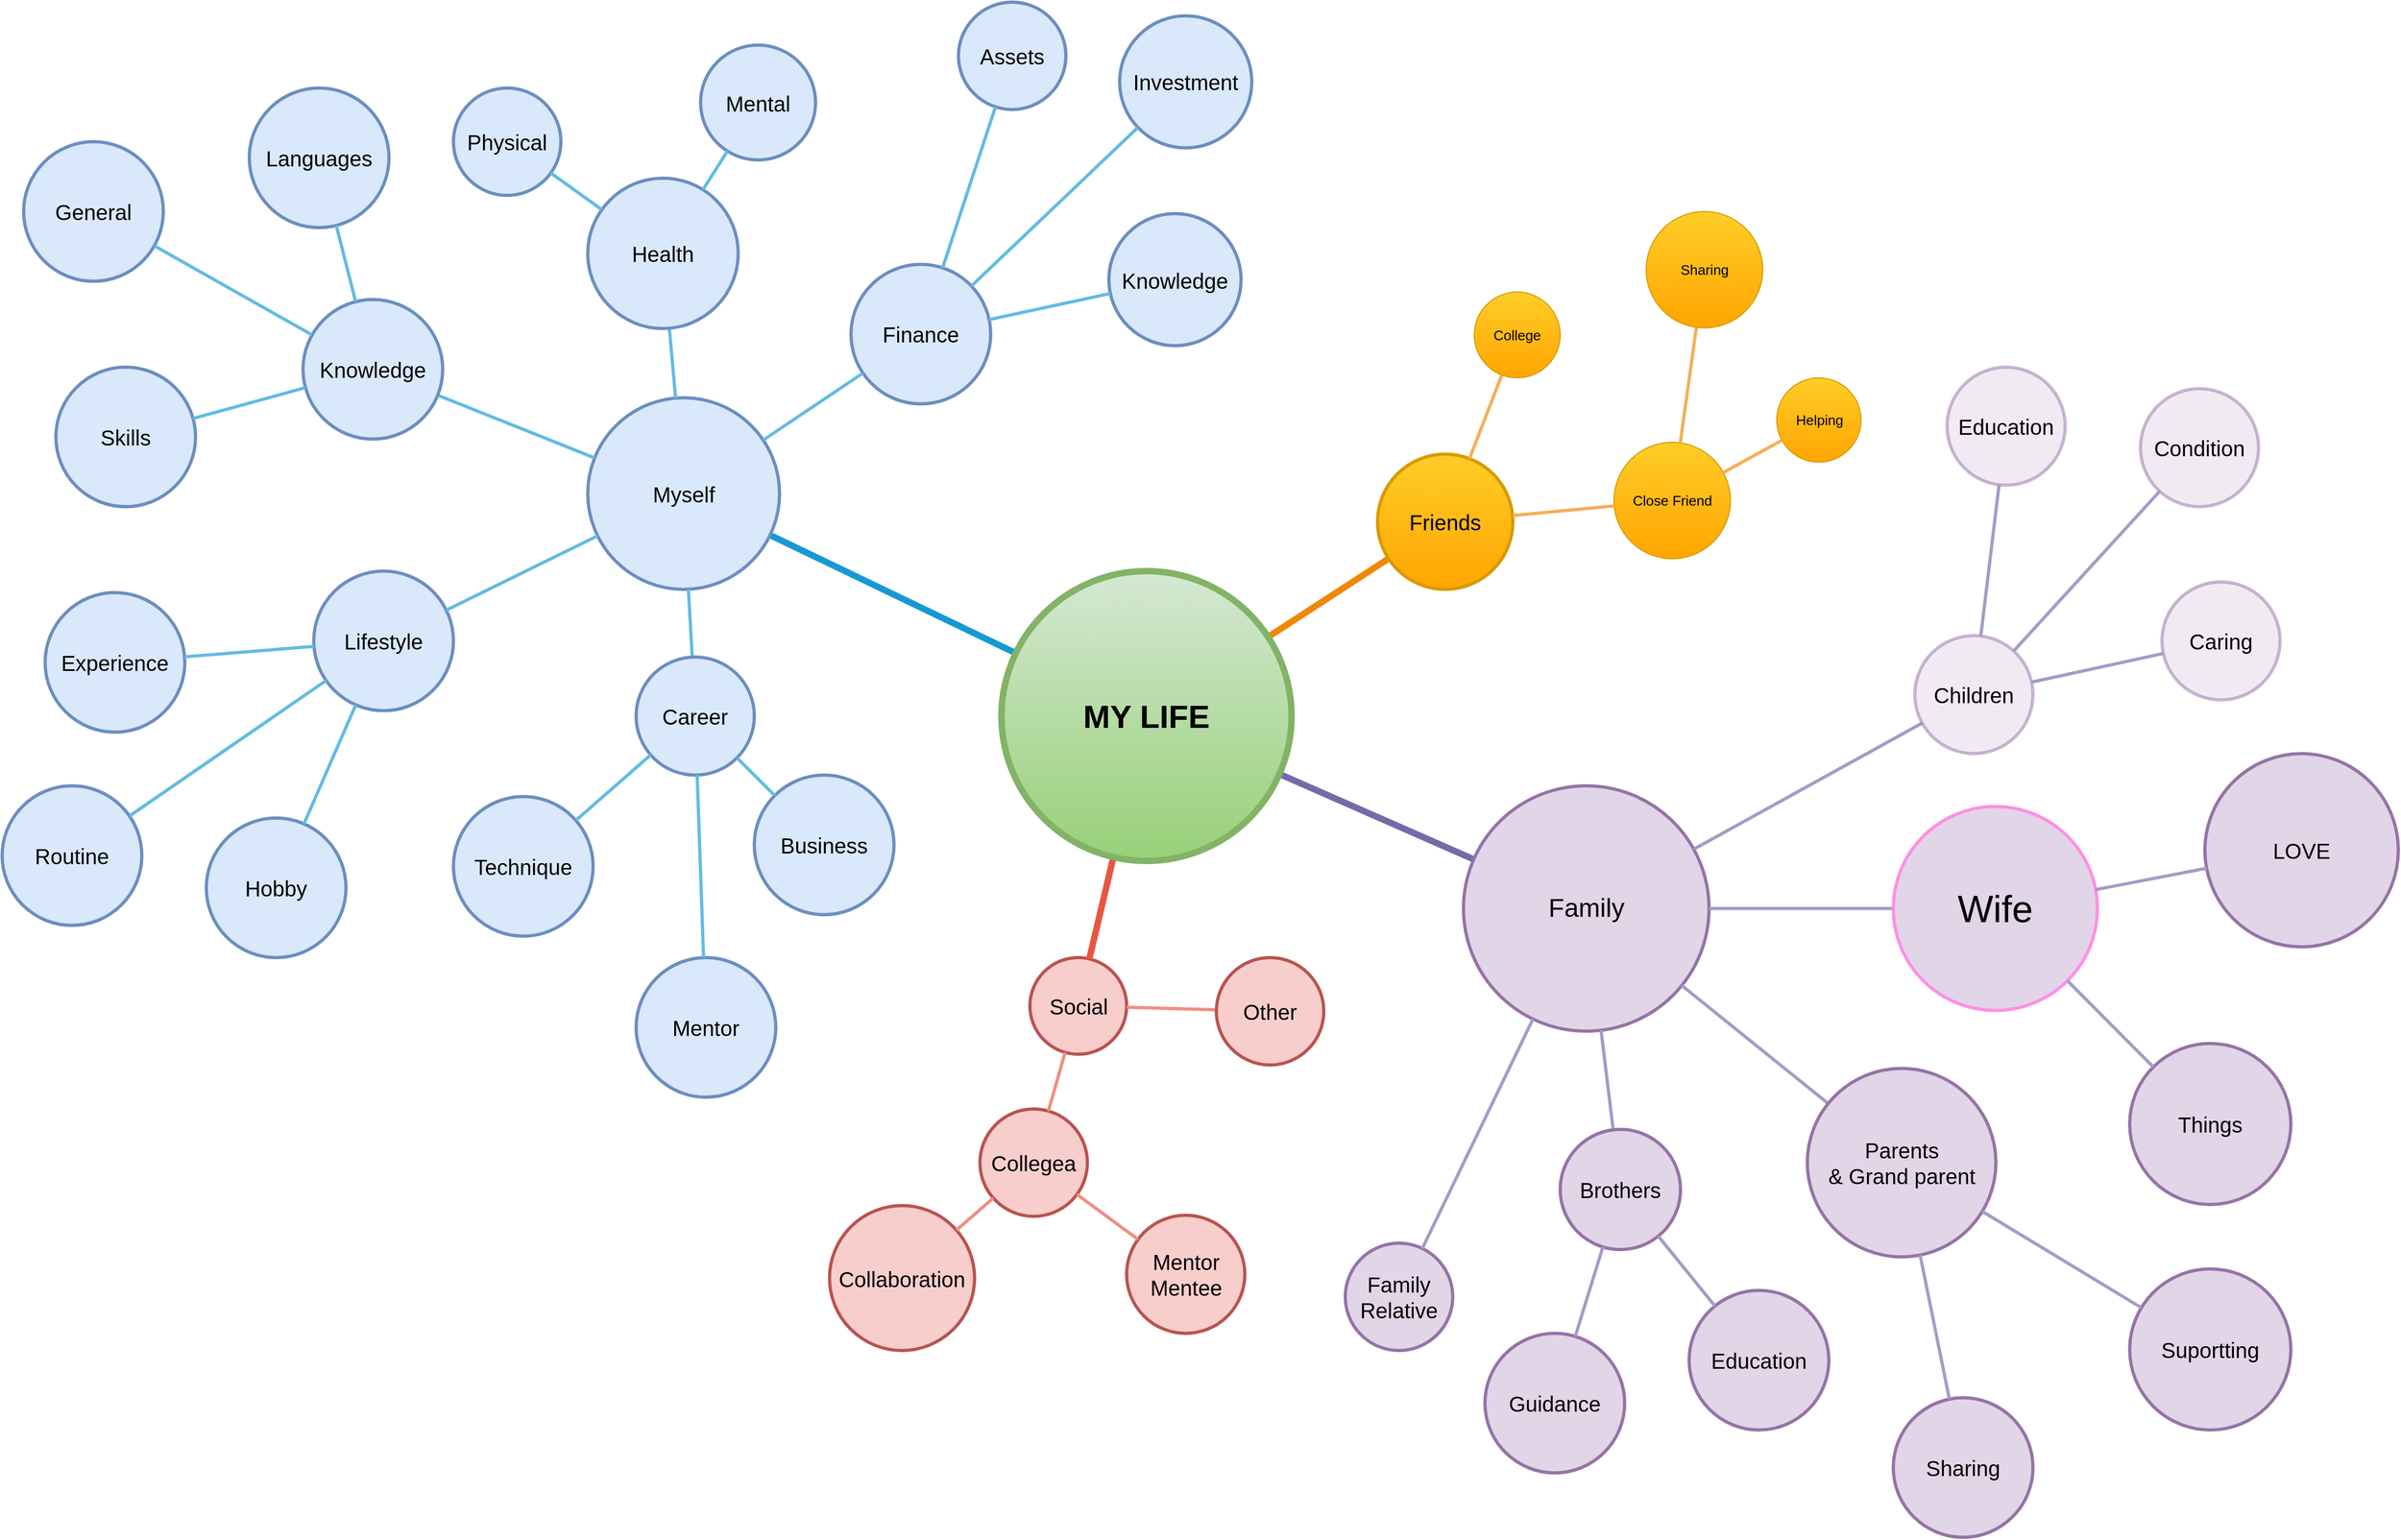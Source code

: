 <mxfile version="20.8.8" type="github">
  <diagram id="6a731a19-8d31-9384-78a2-239565b7b9f0" name="Page-1">
    <mxGraphModel dx="3585" dy="2088" grid="1" gridSize="10" guides="1" tooltips="1" connect="1" arrows="1" fold="1" page="1" pageScale="1" pageWidth="1169" pageHeight="827" background="none" math="0" shadow="0">
      <root>
        <mxCell id="0" />
        <mxCell id="1" parent="0" />
        <mxCell id="1356" value="Social" style="ellipse;whiteSpace=wrap;html=1;shadow=0;fontFamily=Helvetica;fontSize=20;align=center;strokeWidth=3;fillColor=#f8cecc;strokeColor=#b85450;" parent="1" vertex="1">
          <mxGeometry x="1016.5" y="1000" width="90" height="90" as="geometry" />
        </mxCell>
        <mxCell id="1359" style="endArrow=none;strokeWidth=6;strokeColor=#1699D3;html=1;" parent="1" source="1515" target="1350" edge="1">
          <mxGeometry relative="1" as="geometry" />
        </mxCell>
        <mxCell id="1360" style="endArrow=none;strokeWidth=6;strokeColor=#f08705;html=1;" parent="1" source="1515" target="1351" edge="1">
          <mxGeometry relative="1" as="geometry" />
        </mxCell>
        <mxCell id="1364" style="endArrow=none;strokeWidth=6;strokeColor=#736ca8;html=1;" parent="1" source="1515" target="1354" edge="1">
          <mxGeometry relative="1" as="geometry" />
        </mxCell>
        <mxCell id="1366" value="" style="edgeStyle=none;endArrow=none;strokeWidth=6;strokeColor=#E85642;html=1;" parent="1" source="1515" target="1356" edge="1">
          <mxGeometry x="191" y="156.5" width="100" height="100" as="geometry">
            <mxPoint x="191" y="256.5" as="sourcePoint" />
            <mxPoint x="291" y="156.5" as="targetPoint" />
          </mxGeometry>
        </mxCell>
        <mxCell id="1515" value="MY LIFE" style="ellipse;whiteSpace=wrap;html=1;shadow=0;fontFamily=Helvetica;fontSize=30;align=center;strokeColor=#82b366;strokeWidth=6;fillColor=#d5e8d4;fontStyle=1;gradientColor=#97d077;" parent="1" vertex="1">
          <mxGeometry x="990" y="640" width="270" height="270" as="geometry" />
        </mxCell>
        <mxCell id="Iyp6kSTwX4kM6C4HjEuj-1564" value="" style="edgeStyle=none;endArrow=none;strokeWidth=3;strokeColor=#F08E81;html=1;" parent="1" source="1356" target="Iyp6kSTwX4kM6C4HjEuj-1563" edge="1">
          <mxGeometry x="358.85" y="-75" width="100" height="100" as="geometry">
            <mxPoint x="856.223" y="1050.521" as="sourcePoint" />
            <mxPoint x="817.002" y="1126.413" as="targetPoint" />
          </mxGeometry>
        </mxCell>
        <mxCell id="Iyp6kSTwX4kM6C4HjEuj-1563" value="Other" style="ellipse;whiteSpace=wrap;html=1;shadow=0;fontFamily=Helvetica;fontSize=20;align=center;strokeWidth=3;fillColor=#f8cecc;strokeColor=#b85450;" parent="1" vertex="1">
          <mxGeometry x="1190" y="1000" width="100" height="100" as="geometry" />
        </mxCell>
        <mxCell id="1350" value="Myself" style="ellipse;whiteSpace=wrap;html=1;shadow=0;fontFamily=Helvetica;fontSize=20;align=center;strokeWidth=3;fillColor=#dae8fc;strokeColor=#6c8ebf;" parent="1" vertex="1">
          <mxGeometry x="605" y="478.5" width="178.5" height="178.5" as="geometry" />
        </mxCell>
        <mxCell id="1378" value="" style="edgeStyle=none;endArrow=none;strokeWidth=3;strokeColor=#64BBE2;html=1;" parent="1" source="1350" target="Iyp6kSTwX4kM6C4HjEuj-1558" edge="1">
          <mxGeometry x="-140" y="263.5" width="100" height="100" as="geometry">
            <mxPoint x="-140" y="363.5" as="sourcePoint" />
            <mxPoint x="585.557" y="673.5" as="targetPoint" />
          </mxGeometry>
        </mxCell>
        <mxCell id="1379" value="" style="edgeStyle=none;endArrow=none;strokeWidth=3;strokeColor=#64BBE2;html=1;" parent="1" source="1350" target="Iyp6kSTwX4kM6C4HjEuj-1557" edge="1">
          <mxGeometry x="-140" y="263.5" width="100" height="100" as="geometry">
            <mxPoint x="-140" y="363.5" as="sourcePoint" />
            <mxPoint x="550" y="587.914" as="targetPoint" />
          </mxGeometry>
        </mxCell>
        <mxCell id="1384" value="" style="edgeStyle=none;endArrow=none;strokeWidth=3;strokeColor=#64BBE2;html=1;" parent="1" source="1350" target="Iyp6kSTwX4kM6C4HjEuj-1556" edge="1">
          <mxGeometry x="-140" y="263.5" width="100" height="100" as="geometry">
            <mxPoint x="-140" y="363.5" as="sourcePoint" />
            <mxPoint x="748.278" y="407" as="targetPoint" />
          </mxGeometry>
        </mxCell>
        <mxCell id="Iyp6kSTwX4kM6C4HjEuj-1556" value="Health" style="ellipse;whiteSpace=wrap;html=1;shadow=0;fontFamily=Helvetica;fontSize=20;align=center;strokeWidth=3;fillColor=#dae8fc;strokeColor=#6c8ebf;" parent="1" vertex="1">
          <mxGeometry x="605" y="274" width="140" height="140" as="geometry" />
        </mxCell>
        <mxCell id="Iyp6kSTwX4kM6C4HjEuj-1557" value="Knowledge" style="ellipse;whiteSpace=wrap;html=1;shadow=0;fontFamily=Helvetica;fontSize=20;align=center;strokeWidth=3;fillColor=#dae8fc;strokeColor=#6c8ebf;" parent="1" vertex="1">
          <mxGeometry x="340" y="387" width="130" height="130" as="geometry" />
        </mxCell>
        <mxCell id="Iyp6kSTwX4kM6C4HjEuj-1558" value="Career" style="ellipse;whiteSpace=wrap;html=1;shadow=0;fontFamily=Helvetica;fontSize=20;align=center;strokeWidth=3;fillColor=#dae8fc;strokeColor=#6c8ebf;" parent="1" vertex="1">
          <mxGeometry x="650" y="720" width="110" height="110" as="geometry" />
        </mxCell>
        <mxCell id="Iyp6kSTwX4kM6C4HjEuj-1559" value="Physical" style="ellipse;whiteSpace=wrap;html=1;shadow=0;fontFamily=Helvetica;fontSize=20;align=center;strokeWidth=3;fillColor=#dae8fc;strokeColor=#6c8ebf;" parent="1" vertex="1">
          <mxGeometry x="480" y="190" width="100" height="100" as="geometry" />
        </mxCell>
        <mxCell id="Iyp6kSTwX4kM6C4HjEuj-1560" value="Mental" style="ellipse;whiteSpace=wrap;html=1;shadow=0;fontFamily=Helvetica;fontSize=20;align=center;strokeWidth=3;fillColor=#dae8fc;strokeColor=#6c8ebf;" parent="1" vertex="1">
          <mxGeometry x="710" y="150" width="107" height="107" as="geometry" />
        </mxCell>
        <mxCell id="Iyp6kSTwX4kM6C4HjEuj-1561" value="" style="edgeStyle=none;endArrow=none;strokeWidth=3;strokeColor=#64BBE2;html=1;" parent="1" source="Iyp6kSTwX4kM6C4HjEuj-1556" target="Iyp6kSTwX4kM6C4HjEuj-1560" edge="1">
          <mxGeometry x="-130" y="273.5" width="100" height="100" as="geometry">
            <mxPoint x="785.475" y="540.763" as="sourcePoint" />
            <mxPoint x="836.471" y="517" as="targetPoint" />
          </mxGeometry>
        </mxCell>
        <mxCell id="Iyp6kSTwX4kM6C4HjEuj-1562" value="" style="edgeStyle=none;endArrow=none;strokeWidth=3;strokeColor=#64BBE2;html=1;" parent="1" source="Iyp6kSTwX4kM6C4HjEuj-1556" target="Iyp6kSTwX4kM6C4HjEuj-1559" edge="1">
          <mxGeometry x="-120" y="283.5" width="100" height="100" as="geometry">
            <mxPoint x="600" y="337" as="sourcePoint" />
            <mxPoint x="600" y="297" as="targetPoint" />
          </mxGeometry>
        </mxCell>
        <mxCell id="Iyp6kSTwX4kM6C4HjEuj-1568" value="Finance" style="ellipse;whiteSpace=wrap;html=1;shadow=0;fontFamily=Helvetica;fontSize=20;align=center;strokeWidth=3;fillColor=#dae8fc;strokeColor=#6c8ebf;" parent="1" vertex="1">
          <mxGeometry x="850" y="354.25" width="130" height="130" as="geometry" />
        </mxCell>
        <mxCell id="Iyp6kSTwX4kM6C4HjEuj-1570" value="" style="edgeStyle=none;endArrow=none;strokeWidth=3;strokeColor=#64BBE2;html=1;" parent="1" source="1350" target="Iyp6kSTwX4kM6C4HjEuj-1568" edge="1">
          <mxGeometry x="-130" y="273.5" width="100" height="100" as="geometry">
            <mxPoint x="619.518" y="549.714" as="sourcePoint" />
            <mxPoint x="476.735" y="502.341" as="targetPoint" />
          </mxGeometry>
        </mxCell>
        <mxCell id="1351" value="Friends" style="ellipse;whiteSpace=wrap;html=1;shadow=0;fontFamily=Helvetica;fontSize=20;align=center;strokeWidth=3;fillColor=#ffcd28;strokeColor=#d79b00;gradientColor=#ffa500;" parent="1" vertex="1">
          <mxGeometry x="1340" y="531" width="126" height="126" as="geometry" />
        </mxCell>
        <mxCell id="1403" value="" style="edgeStyle=none;endArrow=none;strokeWidth=3;strokeColor=#F5AF58;html=1;" parent="1" source="1351" target="Iyp6kSTwX4kM6C4HjEuj-1547" edge="1">
          <mxGeometry x="206" y="31.5" width="100" height="100" as="geometry">
            <mxPoint x="206" y="131.5" as="sourcePoint" />
            <mxPoint x="1233.25" y="300" as="targetPoint" />
          </mxGeometry>
        </mxCell>
        <mxCell id="Iyp6kSTwX4kM6C4HjEuj-1547" value="College" style="ellipse;whiteSpace=wrap;html=1;aspect=fixed;fontSize=13;fillColor=#ffcd28;gradientColor=#ffa500;strokeColor=#d79b00;" parent="1" vertex="1">
          <mxGeometry x="1430" y="380" width="80" height="80" as="geometry" />
        </mxCell>
        <mxCell id="Iyp6kSTwX4kM6C4HjEuj-1553" value="Close Friend" style="ellipse;whiteSpace=wrap;html=1;aspect=fixed;fontSize=13;fillColor=#ffcd28;gradientColor=#ffa500;strokeColor=#d79b00;" parent="1" vertex="1">
          <mxGeometry x="1560" y="520" width="108.5" height="108.5" as="geometry" />
        </mxCell>
        <mxCell id="Iyp6kSTwX4kM6C4HjEuj-1555" value="" style="edgeStyle=none;endArrow=none;strokeWidth=3;strokeColor=#F5AF58;html=1;" parent="1" source="1351" target="Iyp6kSTwX4kM6C4HjEuj-1553" edge="1">
          <mxGeometry x="216" y="41.5" width="100" height="100" as="geometry">
            <mxPoint x="1349.014" y="420.288" as="sourcePoint" />
            <mxPoint x="1356.227" y="349.822" as="targetPoint" />
          </mxGeometry>
        </mxCell>
        <mxCell id="Iyp6kSTwX4kM6C4HjEuj-1571" value="Collegea" style="ellipse;whiteSpace=wrap;html=1;shadow=0;fontFamily=Helvetica;fontSize=20;align=center;strokeWidth=3;fillColor=#f8cecc;strokeColor=#b85450;" parent="1" vertex="1">
          <mxGeometry x="970" y="1141" width="100" height="100" as="geometry" />
        </mxCell>
        <mxCell id="Iyp6kSTwX4kM6C4HjEuj-1572" value="" style="edgeStyle=none;endArrow=none;strokeWidth=3;strokeColor=#F08E81;html=1;" parent="1" source="1356" target="Iyp6kSTwX4kM6C4HjEuj-1571" edge="1">
          <mxGeometry x="368.85" y="-65" width="100" height="100" as="geometry">
            <mxPoint x="850.081" y="1035.452" as="sourcePoint" />
            <mxPoint x="758.6" y="1058.251" as="targetPoint" />
          </mxGeometry>
        </mxCell>
        <mxCell id="1354" value="Family" style="ellipse;whiteSpace=wrap;html=1;shadow=0;fontFamily=Helvetica;fontSize=24;align=center;strokeWidth=3;fillColor=#e1d5e7;strokeColor=#9673a6;" parent="1" vertex="1">
          <mxGeometry x="1420" y="840" width="228.5" height="228.5" as="geometry" />
        </mxCell>
        <mxCell id="1464" value="" style="edgeStyle=none;endArrow=none;strokeWidth=3;strokeColor=#A29DC5;html=1;" parent="1" source="1354" target="Iyp6kSTwX4kM6C4HjEuj-1552" edge="1">
          <mxGeometry x="230" y="-579" width="100" height="100" as="geometry">
            <mxPoint x="230" y="-479" as="sourcePoint" />
            <mxPoint x="1720" y="1090" as="targetPoint" />
          </mxGeometry>
        </mxCell>
        <mxCell id="1465" value="" style="edgeStyle=none;endArrow=none;strokeWidth=3;strokeColor=#A29DC5;html=1;" parent="1" source="1354" target="Iyp6kSTwX4kM6C4HjEuj-1550" edge="1">
          <mxGeometry x="230" y="-579" width="100" height="100" as="geometry">
            <mxPoint x="230" y="-479" as="sourcePoint" />
            <mxPoint x="1776.903" y="777" as="targetPoint" />
          </mxGeometry>
        </mxCell>
        <mxCell id="1467" value="" style="edgeStyle=none;endArrow=none;strokeWidth=3;strokeColor=#A29DC5;html=1;" parent="1" source="1354" target="Iyp6kSTwX4kM6C4HjEuj-1551" edge="1">
          <mxGeometry x="230" y="-579" width="100" height="100" as="geometry">
            <mxPoint x="230" y="-479" as="sourcePoint" />
            <mxPoint x="1820" y="874.09" as="targetPoint" />
          </mxGeometry>
        </mxCell>
        <mxCell id="1541" value="" style="edgeStyle=none;endArrow=none;strokeWidth=3;strokeColor=#A29DC5;html=1;" parent="1" source="1354" target="Iyp6kSTwX4kM6C4HjEuj-1549" edge="1">
          <mxGeometry x="-1195" y="-884" width="100" height="100" as="geometry">
            <mxPoint x="-1195" y="-784" as="sourcePoint" />
            <mxPoint x="1772.175" y="980" as="targetPoint" />
          </mxGeometry>
        </mxCell>
        <mxCell id="Iyp6kSTwX4kM6C4HjEuj-1549" value="Parents &lt;br&gt;&amp;amp; Grand parent" style="ellipse;whiteSpace=wrap;html=1;shadow=0;fontFamily=Helvetica;fontSize=20;align=center;strokeWidth=3;fillColor=#e1d5e7;strokeColor=#9673a6;" parent="1" vertex="1">
          <mxGeometry x="1740" y="1103.25" width="175.5" height="175.5" as="geometry" />
        </mxCell>
        <mxCell id="Iyp6kSTwX4kM6C4HjEuj-1550" value="Wife" style="ellipse;whiteSpace=wrap;html=1;shadow=0;fontFamily=Helvetica;fontSize=35;align=center;strokeWidth=3;fillColor=#e1d5e7;strokeColor=#FF8FE5;" parent="1" vertex="1">
          <mxGeometry x="1820" y="859.25" width="190" height="190" as="geometry" />
        </mxCell>
        <mxCell id="Iyp6kSTwX4kM6C4HjEuj-1551" value="Children" style="ellipse;whiteSpace=wrap;html=1;shadow=0;fontFamily=Helvetica;fontSize=20;align=center;strokeWidth=3;fillColor=#e1d5e7;strokeColor=#9673a6;opacity=50;" parent="1" vertex="1">
          <mxGeometry x="1840" y="700" width="110" height="110" as="geometry" />
        </mxCell>
        <mxCell id="Iyp6kSTwX4kM6C4HjEuj-1552" value="Brothers" style="ellipse;whiteSpace=wrap;html=1;shadow=0;fontFamily=Helvetica;fontSize=20;align=center;strokeWidth=3;fillColor=#e1d5e7;strokeColor=#9673a6;" parent="1" vertex="1">
          <mxGeometry x="1510" y="1160" width="112" height="112" as="geometry" />
        </mxCell>
        <mxCell id="Iyp6kSTwX4kM6C4HjEuj-1574" value="Family Relative" style="ellipse;whiteSpace=wrap;html=1;shadow=0;fontFamily=Helvetica;fontSize=20;align=center;strokeWidth=3;fillColor=#e1d5e7;strokeColor=#9673a6;" parent="1" vertex="1">
          <mxGeometry x="1310" y="1266" width="100" height="100" as="geometry" />
        </mxCell>
        <mxCell id="Iyp6kSTwX4kM6C4HjEuj-1575" value="" style="edgeStyle=none;endArrow=none;strokeWidth=3;strokeColor=#A29DC5;html=1;" parent="1" source="1354" target="Iyp6kSTwX4kM6C4HjEuj-1574" edge="1">
          <mxGeometry x="240" y="-569" width="100" height="100" as="geometry">
            <mxPoint x="1531.633" y="1077.801" as="sourcePoint" />
            <mxPoint x="1522.11" y="1144.334" as="targetPoint" />
          </mxGeometry>
        </mxCell>
        <mxCell id="Iyp6kSTwX4kM6C4HjEuj-1577" value="General" style="ellipse;whiteSpace=wrap;html=1;shadow=0;fontFamily=Helvetica;fontSize=20;align=center;strokeWidth=3;fillColor=#dae8fc;strokeColor=#6c8ebf;" parent="1" vertex="1">
          <mxGeometry x="80" y="240" width="130" height="130" as="geometry" />
        </mxCell>
        <mxCell id="Iyp6kSTwX4kM6C4HjEuj-1578" value="Technique" style="ellipse;whiteSpace=wrap;html=1;shadow=0;fontFamily=Helvetica;fontSize=20;align=center;strokeWidth=3;fillColor=#dae8fc;strokeColor=#6c8ebf;" parent="1" vertex="1">
          <mxGeometry x="480" y="850" width="130" height="130" as="geometry" />
        </mxCell>
        <mxCell id="Iyp6kSTwX4kM6C4HjEuj-1579" value="Skills" style="ellipse;whiteSpace=wrap;html=1;shadow=0;fontFamily=Helvetica;fontSize=20;align=center;strokeWidth=3;fillColor=#dae8fc;strokeColor=#6c8ebf;" parent="1" vertex="1">
          <mxGeometry x="110" y="450" width="130" height="130" as="geometry" />
        </mxCell>
        <mxCell id="Iyp6kSTwX4kM6C4HjEuj-1581" value="Knowledge" style="ellipse;whiteSpace=wrap;html=1;shadow=0;fontFamily=Helvetica;fontSize=20;align=center;strokeWidth=3;fillColor=#dae8fc;strokeColor=#6c8ebf;" parent="1" vertex="1">
          <mxGeometry x="1090" y="307" width="123" height="123" as="geometry" />
        </mxCell>
        <mxCell id="Iyp6kSTwX4kM6C4HjEuj-1582" value="Business" style="ellipse;whiteSpace=wrap;html=1;shadow=0;fontFamily=Helvetica;fontSize=20;align=center;strokeWidth=3;fillColor=#dae8fc;strokeColor=#6c8ebf;" parent="1" vertex="1">
          <mxGeometry x="760" y="830" width="130" height="130" as="geometry" />
        </mxCell>
        <mxCell id="Iyp6kSTwX4kM6C4HjEuj-1583" value="Languages" style="ellipse;whiteSpace=wrap;html=1;shadow=0;fontFamily=Helvetica;fontSize=20;align=center;strokeWidth=3;fillColor=#dae8fc;strokeColor=#6c8ebf;" parent="1" vertex="1">
          <mxGeometry x="290" y="190" width="130" height="130" as="geometry" />
        </mxCell>
        <mxCell id="Iyp6kSTwX4kM6C4HjEuj-1584" value="Condition" style="ellipse;whiteSpace=wrap;html=1;shadow=0;fontFamily=Helvetica;fontSize=20;align=center;strokeWidth=3;fillColor=#e1d5e7;strokeColor=#9673a6;opacity=50;" parent="1" vertex="1">
          <mxGeometry x="2050" y="470" width="110" height="110" as="geometry" />
        </mxCell>
        <mxCell id="Iyp6kSTwX4kM6C4HjEuj-1585" value="Caring" style="ellipse;whiteSpace=wrap;html=1;shadow=0;fontFamily=Helvetica;fontSize=20;align=center;strokeWidth=3;fillColor=#e1d5e7;strokeColor=#9673a6;opacity=50;" parent="1" vertex="1">
          <mxGeometry x="2070" y="650" width="110" height="110" as="geometry" />
        </mxCell>
        <mxCell id="Iyp6kSTwX4kM6C4HjEuj-1586" value="" style="edgeStyle=none;endArrow=none;strokeWidth=3;strokeColor=#64BBE2;html=1;" parent="1" source="Iyp6kSTwX4kM6C4HjEuj-1557" target="Iyp6kSTwX4kM6C4HjEuj-1583" edge="1">
          <mxGeometry x="-130" y="273.5" width="100" height="100" as="geometry">
            <mxPoint x="619.473" y="549.849" as="sourcePoint" />
            <mxPoint x="476.786" y="502.187" as="targetPoint" />
          </mxGeometry>
        </mxCell>
        <mxCell id="Iyp6kSTwX4kM6C4HjEuj-1587" value="" style="edgeStyle=none;endArrow=none;strokeWidth=3;strokeColor=#64BBE2;html=1;" parent="1" source="Iyp6kSTwX4kM6C4HjEuj-1557" target="Iyp6kSTwX4kM6C4HjEuj-1577" edge="1">
          <mxGeometry x="-120" y="283.5" width="100" height="100" as="geometry">
            <mxPoint x="403.485" y="418.028" as="sourcePoint" />
            <mxPoint x="387.407" y="338.805" as="targetPoint" />
          </mxGeometry>
        </mxCell>
        <mxCell id="Iyp6kSTwX4kM6C4HjEuj-1588" value="" style="edgeStyle=none;endArrow=none;strokeWidth=3;strokeColor=#64BBE2;html=1;" parent="1" source="Iyp6kSTwX4kM6C4HjEuj-1557" target="Iyp6kSTwX4kM6C4HjEuj-1579" edge="1">
          <mxGeometry x="-110" y="293.5" width="100" height="100" as="geometry">
            <mxPoint x="360.449" y="446.657" as="sourcePoint" />
            <mxPoint x="209.813" y="349.936" as="targetPoint" />
          </mxGeometry>
        </mxCell>
        <mxCell id="Iyp6kSTwX4kM6C4HjEuj-1589" value="" style="edgeStyle=none;endArrow=none;strokeWidth=3;strokeColor=#64BBE2;html=1;" parent="1" source="Iyp6kSTwX4kM6C4HjEuj-1558" target="Iyp6kSTwX4kM6C4HjEuj-1578" edge="1">
          <mxGeometry x="-100" y="303.5" width="100" height="100" as="geometry">
            <mxPoint x="351.805" y="497.213" as="sourcePoint" />
            <mxPoint x="258.294" y="520.204" as="targetPoint" />
          </mxGeometry>
        </mxCell>
        <mxCell id="Iyp6kSTwX4kM6C4HjEuj-1590" value="" style="edgeStyle=none;endArrow=none;strokeWidth=3;strokeColor=#64BBE2;html=1;" parent="1" source="Iyp6kSTwX4kM6C4HjEuj-1558" target="Iyp6kSTwX4kM6C4HjEuj-1582" edge="1">
          <mxGeometry x="-90" y="313.5" width="100" height="100" as="geometry">
            <mxPoint x="521.462" y="807.597" as="sourcePoint" />
            <mxPoint x="428.306" y="830.257" as="targetPoint" />
          </mxGeometry>
        </mxCell>
        <mxCell id="Iyp6kSTwX4kM6C4HjEuj-1591" value="" style="edgeStyle=none;endArrow=none;strokeWidth=3;strokeColor=#A29DC5;html=1;" parent="1" source="Iyp6kSTwX4kM6C4HjEuj-1551" target="Iyp6kSTwX4kM6C4HjEuj-1584" edge="1">
          <mxGeometry x="240" y="-569" width="100" height="100" as="geometry">
            <mxPoint x="1650.907" y="923.294" as="sourcePoint" />
            <mxPoint x="1903.666" y="824.744" as="targetPoint" />
          </mxGeometry>
        </mxCell>
        <mxCell id="Iyp6kSTwX4kM6C4HjEuj-1592" value="" style="edgeStyle=none;endArrow=none;strokeWidth=3;strokeColor=#A29DC5;html=1;" parent="1" source="Iyp6kSTwX4kM6C4HjEuj-1551" target="Iyp6kSTwX4kM6C4HjEuj-1585" edge="1">
          <mxGeometry x="250" y="-559" width="100" height="100" as="geometry">
            <mxPoint x="1971.099" y="752.409" as="sourcePoint" />
            <mxPoint x="1998.55" y="664.482" as="targetPoint" />
          </mxGeometry>
        </mxCell>
        <mxCell id="Iyp6kSTwX4kM6C4HjEuj-1595" value="" style="edgeStyle=none;endArrow=none;strokeWidth=3;strokeColor=#64BBE2;html=1;" parent="1" source="Iyp6kSTwX4kM6C4HjEuj-1581" target="Iyp6kSTwX4kM6C4HjEuj-1568" edge="1">
          <mxGeometry x="-120" y="283.5" width="100" height="100" as="geometry">
            <mxPoint x="953.495" y="272.355" as="sourcePoint" />
            <mxPoint x="922.857" y="372.501" as="targetPoint" />
          </mxGeometry>
        </mxCell>
        <mxCell id="Iyp6kSTwX4kM6C4HjEuj-1596" value="Assets" style="ellipse;whiteSpace=wrap;html=1;shadow=0;fontFamily=Helvetica;fontSize=20;align=center;strokeWidth=3;fillColor=#dae8fc;strokeColor=#6c8ebf;" parent="1" vertex="1">
          <mxGeometry x="950" y="110" width="100" height="100" as="geometry" />
        </mxCell>
        <mxCell id="Iyp6kSTwX4kM6C4HjEuj-1597" value="" style="edgeStyle=none;endArrow=none;strokeWidth=3;strokeColor=#64BBE2;html=1;" parent="1" source="Iyp6kSTwX4kM6C4HjEuj-1596" target="Iyp6kSTwX4kM6C4HjEuj-1568" edge="1">
          <mxGeometry x="-120" y="283.5" width="100" height="100" as="geometry">
            <mxPoint x="1085.514" y="199.631" as="sourcePoint" />
            <mxPoint x="944.344" y="383.26" as="targetPoint" />
          </mxGeometry>
        </mxCell>
        <mxCell id="Iyp6kSTwX4kM6C4HjEuj-1598" value="LOVE" style="ellipse;whiteSpace=wrap;html=1;shadow=0;fontFamily=Helvetica;fontSize=20;align=center;strokeWidth=3;fillColor=#e1d5e7;strokeColor=#9673a6;" parent="1" vertex="1">
          <mxGeometry x="2110" y="810" width="180" height="180" as="geometry" />
        </mxCell>
        <mxCell id="Iyp6kSTwX4kM6C4HjEuj-1599" value="Things" style="ellipse;whiteSpace=wrap;html=1;shadow=0;fontFamily=Helvetica;fontSize=20;align=center;strokeWidth=3;fillColor=#e1d5e7;strokeColor=#9673a6;" parent="1" vertex="1">
          <mxGeometry x="2040" y="1080" width="150" height="150" as="geometry" />
        </mxCell>
        <mxCell id="Iyp6kSTwX4kM6C4HjEuj-1600" value="" style="edgeStyle=none;endArrow=none;strokeWidth=3;strokeColor=#A29DC5;html=1;" parent="1" source="Iyp6kSTwX4kM6C4HjEuj-1550" target="Iyp6kSTwX4kM6C4HjEuj-1598" edge="1">
          <mxGeometry x="240" y="-569" width="100" height="100" as="geometry">
            <mxPoint x="1657.601" y="978.556" as="sourcePoint" />
            <mxPoint x="1840.734" y="1003.217" as="targetPoint" />
          </mxGeometry>
        </mxCell>
        <mxCell id="Iyp6kSTwX4kM6C4HjEuj-1602" value="" style="edgeStyle=none;endArrow=none;strokeWidth=3;strokeColor=#A29DC5;html=1;" parent="1" source="Iyp6kSTwX4kM6C4HjEuj-1550" target="Iyp6kSTwX4kM6C4HjEuj-1599" edge="1">
          <mxGeometry x="240" y="-569" width="100" height="100" as="geometry">
            <mxPoint x="1657.601" y="978.556" as="sourcePoint" />
            <mxPoint x="1840.734" y="1003.217" as="targetPoint" />
          </mxGeometry>
        </mxCell>
        <mxCell id="Iyp6kSTwX4kM6C4HjEuj-1603" value="Education" style="ellipse;whiteSpace=wrap;html=1;shadow=0;fontFamily=Helvetica;fontSize=20;align=center;strokeWidth=3;fillColor=#e1d5e7;strokeColor=#9673a6;" parent="1" vertex="1">
          <mxGeometry x="1630" y="1310" width="130" height="130" as="geometry" />
        </mxCell>
        <mxCell id="Iyp6kSTwX4kM6C4HjEuj-1605" value="" style="edgeStyle=none;endArrow=none;strokeWidth=3;strokeColor=#A29DC5;html=1;" parent="1" source="Iyp6kSTwX4kM6C4HjEuj-1552" target="Iyp6kSTwX4kM6C4HjEuj-1603" edge="1">
          <mxGeometry x="240" y="-569" width="100" height="100" as="geometry">
            <mxPoint x="1556.867" y="1077.801" as="sourcePoint" />
            <mxPoint x="1569.28" y="1170.405" as="targetPoint" />
          </mxGeometry>
        </mxCell>
        <mxCell id="Iyp6kSTwX4kM6C4HjEuj-1606" value="Sharing" style="ellipse;whiteSpace=wrap;html=1;aspect=fixed;fontSize=13;fillColor=#ffcd28;gradientColor=#ffa500;strokeColor=#d79b00;" parent="1" vertex="1">
          <mxGeometry x="1590" y="305" width="108.5" height="108.5" as="geometry" />
        </mxCell>
        <mxCell id="Iyp6kSTwX4kM6C4HjEuj-1607" value="" style="edgeStyle=none;endArrow=none;strokeWidth=3;strokeColor=#F5AF58;html=1;" parent="1" source="Iyp6kSTwX4kM6C4HjEuj-1553" target="Iyp6kSTwX4kM6C4HjEuj-1606" edge="1">
          <mxGeometry x="226" y="51.5" width="100" height="100" as="geometry">
            <mxPoint x="1404.921" y="471.39" as="sourcePoint" />
            <mxPoint x="1481.023" y="456.234" as="targetPoint" />
          </mxGeometry>
        </mxCell>
        <mxCell id="Iyp6kSTwX4kM6C4HjEuj-1608" value="Lifestyle" style="ellipse;whiteSpace=wrap;html=1;shadow=0;fontFamily=Helvetica;fontSize=20;align=center;strokeWidth=3;fillColor=#dae8fc;strokeColor=#6c8ebf;" parent="1" vertex="1">
          <mxGeometry x="350" y="640" width="130" height="130" as="geometry" />
        </mxCell>
        <mxCell id="Iyp6kSTwX4kM6C4HjEuj-1609" value="Hobby" style="ellipse;whiteSpace=wrap;html=1;shadow=0;fontFamily=Helvetica;fontSize=20;align=center;strokeWidth=3;fillColor=#dae8fc;strokeColor=#6c8ebf;" parent="1" vertex="1">
          <mxGeometry x="250" y="870" width="130" height="130" as="geometry" />
        </mxCell>
        <mxCell id="Iyp6kSTwX4kM6C4HjEuj-1610" value="Experience" style="ellipse;whiteSpace=wrap;html=1;shadow=0;fontFamily=Helvetica;fontSize=20;align=center;strokeWidth=3;fillColor=#dae8fc;strokeColor=#6c8ebf;" parent="1" vertex="1">
          <mxGeometry x="100" y="660" width="130" height="130" as="geometry" />
        </mxCell>
        <mxCell id="Iyp6kSTwX4kM6C4HjEuj-1611" value="Suportting" style="ellipse;whiteSpace=wrap;html=1;shadow=0;fontFamily=Helvetica;fontSize=20;align=center;strokeWidth=3;fillColor=#e1d5e7;strokeColor=#9673a6;" parent="1" vertex="1">
          <mxGeometry x="2040" y="1290" width="150" height="150" as="geometry" />
        </mxCell>
        <mxCell id="Iyp6kSTwX4kM6C4HjEuj-1612" value="Guidance" style="ellipse;whiteSpace=wrap;html=1;shadow=0;fontFamily=Helvetica;fontSize=20;align=center;strokeWidth=3;fillColor=#e1d5e7;strokeColor=#9673a6;" parent="1" vertex="1">
          <mxGeometry x="1440" y="1350" width="130" height="130" as="geometry" />
        </mxCell>
        <mxCell id="Iyp6kSTwX4kM6C4HjEuj-1613" value="Sharing" style="ellipse;whiteSpace=wrap;html=1;shadow=0;fontFamily=Helvetica;fontSize=20;align=center;strokeWidth=3;fillColor=#e1d5e7;strokeColor=#9673a6;" parent="1" vertex="1">
          <mxGeometry x="1820" y="1410" width="130" height="130" as="geometry" />
        </mxCell>
        <mxCell id="Iyp6kSTwX4kM6C4HjEuj-1614" value="" style="edgeStyle=none;endArrow=none;strokeWidth=3;strokeColor=#A29DC5;html=1;" parent="1" source="Iyp6kSTwX4kM6C4HjEuj-1549" target="Iyp6kSTwX4kM6C4HjEuj-1611" edge="1">
          <mxGeometry x="250" y="-559" width="100" height="100" as="geometry">
            <mxPoint x="2000.229" y="1084.066" as="sourcePoint" />
            <mxPoint x="2063.419" y="1150.554" as="targetPoint" />
          </mxGeometry>
        </mxCell>
        <mxCell id="Iyp6kSTwX4kM6C4HjEuj-1615" value="" style="edgeStyle=none;endArrow=none;strokeWidth=3;strokeColor=#A29DC5;html=1;" parent="1" source="Iyp6kSTwX4kM6C4HjEuj-1549" target="Iyp6kSTwX4kM6C4HjEuj-1613" edge="1">
          <mxGeometry x="260" y="-549" width="100" height="100" as="geometry">
            <mxPoint x="1848.911" y="1242.64" as="sourcePoint" />
            <mxPoint x="2012.68" y="1353.273" as="targetPoint" />
          </mxGeometry>
        </mxCell>
        <mxCell id="Iyp6kSTwX4kM6C4HjEuj-1616" value="" style="edgeStyle=none;endArrow=none;strokeWidth=3;strokeColor=#A29DC5;html=1;" parent="1" source="Iyp6kSTwX4kM6C4HjEuj-1552" target="Iyp6kSTwX4kM6C4HjEuj-1612" edge="1">
          <mxGeometry x="250" y="-559" width="100" height="100" as="geometry">
            <mxPoint x="1611.351" y="1269.431" as="sourcePoint" />
            <mxPoint x="1664.102" y="1334.479" as="targetPoint" />
          </mxGeometry>
        </mxCell>
        <mxCell id="Iyp6kSTwX4kM6C4HjEuj-1617" value="" style="edgeStyle=none;endArrow=none;strokeWidth=3;strokeColor=#64BBE2;html=1;" parent="1" source="1350" target="Iyp6kSTwX4kM6C4HjEuj-1608" edge="1">
          <mxGeometry x="-130" y="273.5" width="100" height="100" as="geometry">
            <mxPoint x="619.487" y="549.806" as="sourcePoint" />
            <mxPoint x="476.718" y="502.394" as="targetPoint" />
          </mxGeometry>
        </mxCell>
        <mxCell id="Iyp6kSTwX4kM6C4HjEuj-1618" value="" style="edgeStyle=none;endArrow=none;strokeWidth=3;strokeColor=#64BBE2;html=1;" parent="1" source="Iyp6kSTwX4kM6C4HjEuj-1608" target="Iyp6kSTwX4kM6C4HjEuj-1610" edge="1">
          <mxGeometry x="-120" y="283.5" width="100" height="100" as="geometry">
            <mxPoint x="624.061" y="616.933" as="sourcePoint" />
            <mxPoint x="483.45" y="686.565" as="targetPoint" />
          </mxGeometry>
        </mxCell>
        <mxCell id="Iyp6kSTwX4kM6C4HjEuj-1619" value="" style="edgeStyle=none;endArrow=none;strokeWidth=3;strokeColor=#64BBE2;html=1;" parent="1" source="Iyp6kSTwX4kM6C4HjEuj-1608" target="Iyp6kSTwX4kM6C4HjEuj-1609" edge="1">
          <mxGeometry x="-110" y="293.5" width="100" height="100" as="geometry">
            <mxPoint x="634.061" y="626.933" as="sourcePoint" />
            <mxPoint x="238.277" y="720.132" as="targetPoint" />
          </mxGeometry>
        </mxCell>
        <mxCell id="Iyp6kSTwX4kM6C4HjEuj-1620" value="Investment" style="ellipse;whiteSpace=wrap;html=1;shadow=0;fontFamily=Helvetica;fontSize=20;align=center;strokeWidth=3;fillColor=#dae8fc;strokeColor=#6c8ebf;" parent="1" vertex="1">
          <mxGeometry x="1100" y="122.75" width="123" height="123" as="geometry" />
        </mxCell>
        <mxCell id="Iyp6kSTwX4kM6C4HjEuj-1621" value="" style="edgeStyle=none;endArrow=none;strokeWidth=3;strokeColor=#64BBE2;html=1;" parent="1" source="Iyp6kSTwX4kM6C4HjEuj-1620" target="Iyp6kSTwX4kM6C4HjEuj-1568" edge="1">
          <mxGeometry x="-110" y="293.5" width="100" height="100" as="geometry">
            <mxPoint x="994.811" y="217.637" as="sourcePoint" />
            <mxPoint x="944.935" y="367.382" as="targetPoint" />
          </mxGeometry>
        </mxCell>
        <mxCell id="Iyp6kSTwX4kM6C4HjEuj-1622" value="Routine" style="ellipse;whiteSpace=wrap;html=1;shadow=0;fontFamily=Helvetica;fontSize=20;align=center;strokeWidth=3;fillColor=#dae8fc;strokeColor=#6c8ebf;" parent="1" vertex="1">
          <mxGeometry x="60" y="840" width="130" height="130" as="geometry" />
        </mxCell>
        <mxCell id="Iyp6kSTwX4kM6C4HjEuj-1623" value="" style="edgeStyle=none;endArrow=none;strokeWidth=3;strokeColor=#64BBE2;html=1;" parent="1" source="Iyp6kSTwX4kM6C4HjEuj-1608" target="Iyp6kSTwX4kM6C4HjEuj-1622" edge="1">
          <mxGeometry x="-110" y="293.5" width="100" height="100" as="geometry">
            <mxPoint x="360.197" y="720.063" as="sourcePoint" />
            <mxPoint x="239.791" y="729.787" as="targetPoint" />
          </mxGeometry>
        </mxCell>
        <mxCell id="Iyp6kSTwX4kM6C4HjEuj-1625" value="Mentor" style="ellipse;whiteSpace=wrap;html=1;shadow=0;fontFamily=Helvetica;fontSize=20;align=center;strokeWidth=3;fillColor=#dae8fc;strokeColor=#6c8ebf;" parent="1" vertex="1">
          <mxGeometry x="650" y="1000" width="130" height="130" as="geometry" />
        </mxCell>
        <mxCell id="Iyp6kSTwX4kM6C4HjEuj-1626" value="" style="edgeStyle=none;endArrow=none;strokeWidth=3;strokeColor=#64BBE2;html=1;" parent="1" source="Iyp6kSTwX4kM6C4HjEuj-1558" target="Iyp6kSTwX4kM6C4HjEuj-1625" edge="1">
          <mxGeometry x="-90" y="313.5" width="100" height="100" as="geometry">
            <mxPoint x="674.012" y="821.674" as="sourcePoint" />
            <mxPoint x="603.917" y="882.197" as="targetPoint" />
          </mxGeometry>
        </mxCell>
        <mxCell id="Iyp6kSTwX4kM6C4HjEuj-1627" value="Education" style="ellipse;whiteSpace=wrap;html=1;shadow=0;fontFamily=Helvetica;fontSize=20;align=center;strokeWidth=3;fillColor=#e1d5e7;strokeColor=#9673a6;opacity=50;" parent="1" vertex="1">
          <mxGeometry x="1870" y="450" width="110" height="110" as="geometry" />
        </mxCell>
        <mxCell id="Iyp6kSTwX4kM6C4HjEuj-1628" value="" style="edgeStyle=none;endArrow=none;strokeWidth=3;strokeColor=#A29DC5;html=1;" parent="1" source="Iyp6kSTwX4kM6C4HjEuj-1551" target="Iyp6kSTwX4kM6C4HjEuj-1627" edge="1">
          <mxGeometry x="250" y="-559" width="100" height="100" as="geometry">
            <mxPoint x="1941.997" y="724.303" as="sourcePoint" />
            <mxPoint x="2077.927" y="575.628" as="targetPoint" />
          </mxGeometry>
        </mxCell>
        <mxCell id="Iyp6kSTwX4kM6C4HjEuj-1630" value="Helping" style="ellipse;whiteSpace=wrap;html=1;aspect=fixed;fontSize=13;fillColor=#ffcd28;gradientColor=#ffa500;strokeColor=#d79b00;" parent="1" vertex="1">
          <mxGeometry x="1711.5" y="460" width="78.5" height="78.5" as="geometry" />
        </mxCell>
        <mxCell id="Iyp6kSTwX4kM6C4HjEuj-1631" value="" style="edgeStyle=none;endArrow=none;strokeWidth=3;strokeColor=#F5AF58;html=1;" parent="1" source="Iyp6kSTwX4kM6C4HjEuj-1553" target="Iyp6kSTwX4kM6C4HjEuj-1630" edge="1">
          <mxGeometry x="226" y="51.5" width="100" height="100" as="geometry">
            <mxPoint x="1474.233" y="589.185" as="sourcePoint" />
            <mxPoint x="1591.62" y="558.908" as="targetPoint" />
          </mxGeometry>
        </mxCell>
        <mxCell id="Iyp6kSTwX4kM6C4HjEuj-1634" value="Collaboration" style="ellipse;whiteSpace=wrap;html=1;shadow=0;fontFamily=Helvetica;fontSize=20;align=center;strokeWidth=3;fillColor=#f8cecc;strokeColor=#b85450;" parent="1" vertex="1">
          <mxGeometry x="830" y="1231" width="135" height="135" as="geometry" />
        </mxCell>
        <mxCell id="Iyp6kSTwX4kM6C4HjEuj-1635" value="" style="edgeStyle=none;endArrow=none;strokeWidth=3;strokeColor=#F08E81;html=1;" parent="1" source="Iyp6kSTwX4kM6C4HjEuj-1634" target="Iyp6kSTwX4kM6C4HjEuj-1571" edge="1">
          <mxGeometry x="378.85" y="-55" width="100" height="100" as="geometry">
            <mxPoint x="1098.289" y="1187.993" as="sourcePoint" />
            <mxPoint x="1135.201" y="1302.24" as="targetPoint" />
          </mxGeometry>
        </mxCell>
        <mxCell id="Iyp6kSTwX4kM6C4HjEuj-1638" value="Mentor&lt;br&gt;Mentee" style="ellipse;whiteSpace=wrap;html=1;shadow=0;fontFamily=Helvetica;fontSize=20;align=center;strokeWidth=3;fillColor=#f8cecc;strokeColor=#b85450;" parent="1" vertex="1">
          <mxGeometry x="1106.5" y="1240" width="110" height="110" as="geometry" />
        </mxCell>
        <mxCell id="Iyp6kSTwX4kM6C4HjEuj-1639" value="" style="edgeStyle=none;endArrow=none;strokeWidth=3;strokeColor=#F08E81;html=1;" parent="1" source="Iyp6kSTwX4kM6C4HjEuj-1638" target="Iyp6kSTwX4kM6C4HjEuj-1571" edge="1">
          <mxGeometry x="388.85" y="-45" width="100" height="100" as="geometry">
            <mxPoint x="938.027" y="1293.81" as="sourcePoint" />
            <mxPoint x="948.892" y="1249.251" as="targetPoint" />
          </mxGeometry>
        </mxCell>
      </root>
    </mxGraphModel>
  </diagram>
</mxfile>
